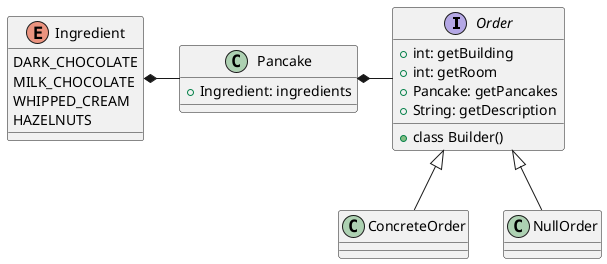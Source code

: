 @startuml
interface Order{
    + int: getBuilding
    + int: getRoom
    + Pancake: getPancakes
    + String: getDescription
    + class Builder()
}

class Pancake{
    + Ingredient: ingredients
}
Pancake -left-* Ingredient
enum Ingredient{
    DARK_CHOCOLATE
    MILK_CHOCOLATE
    WHIPPED_CREAM
    HAZELNUTS
}
class ConcreteOrder{
}

class NullOrder{
}
Order -left-* Pancake
Order <|-- ConcreteOrder
Order <|--NullOrder

@enduml